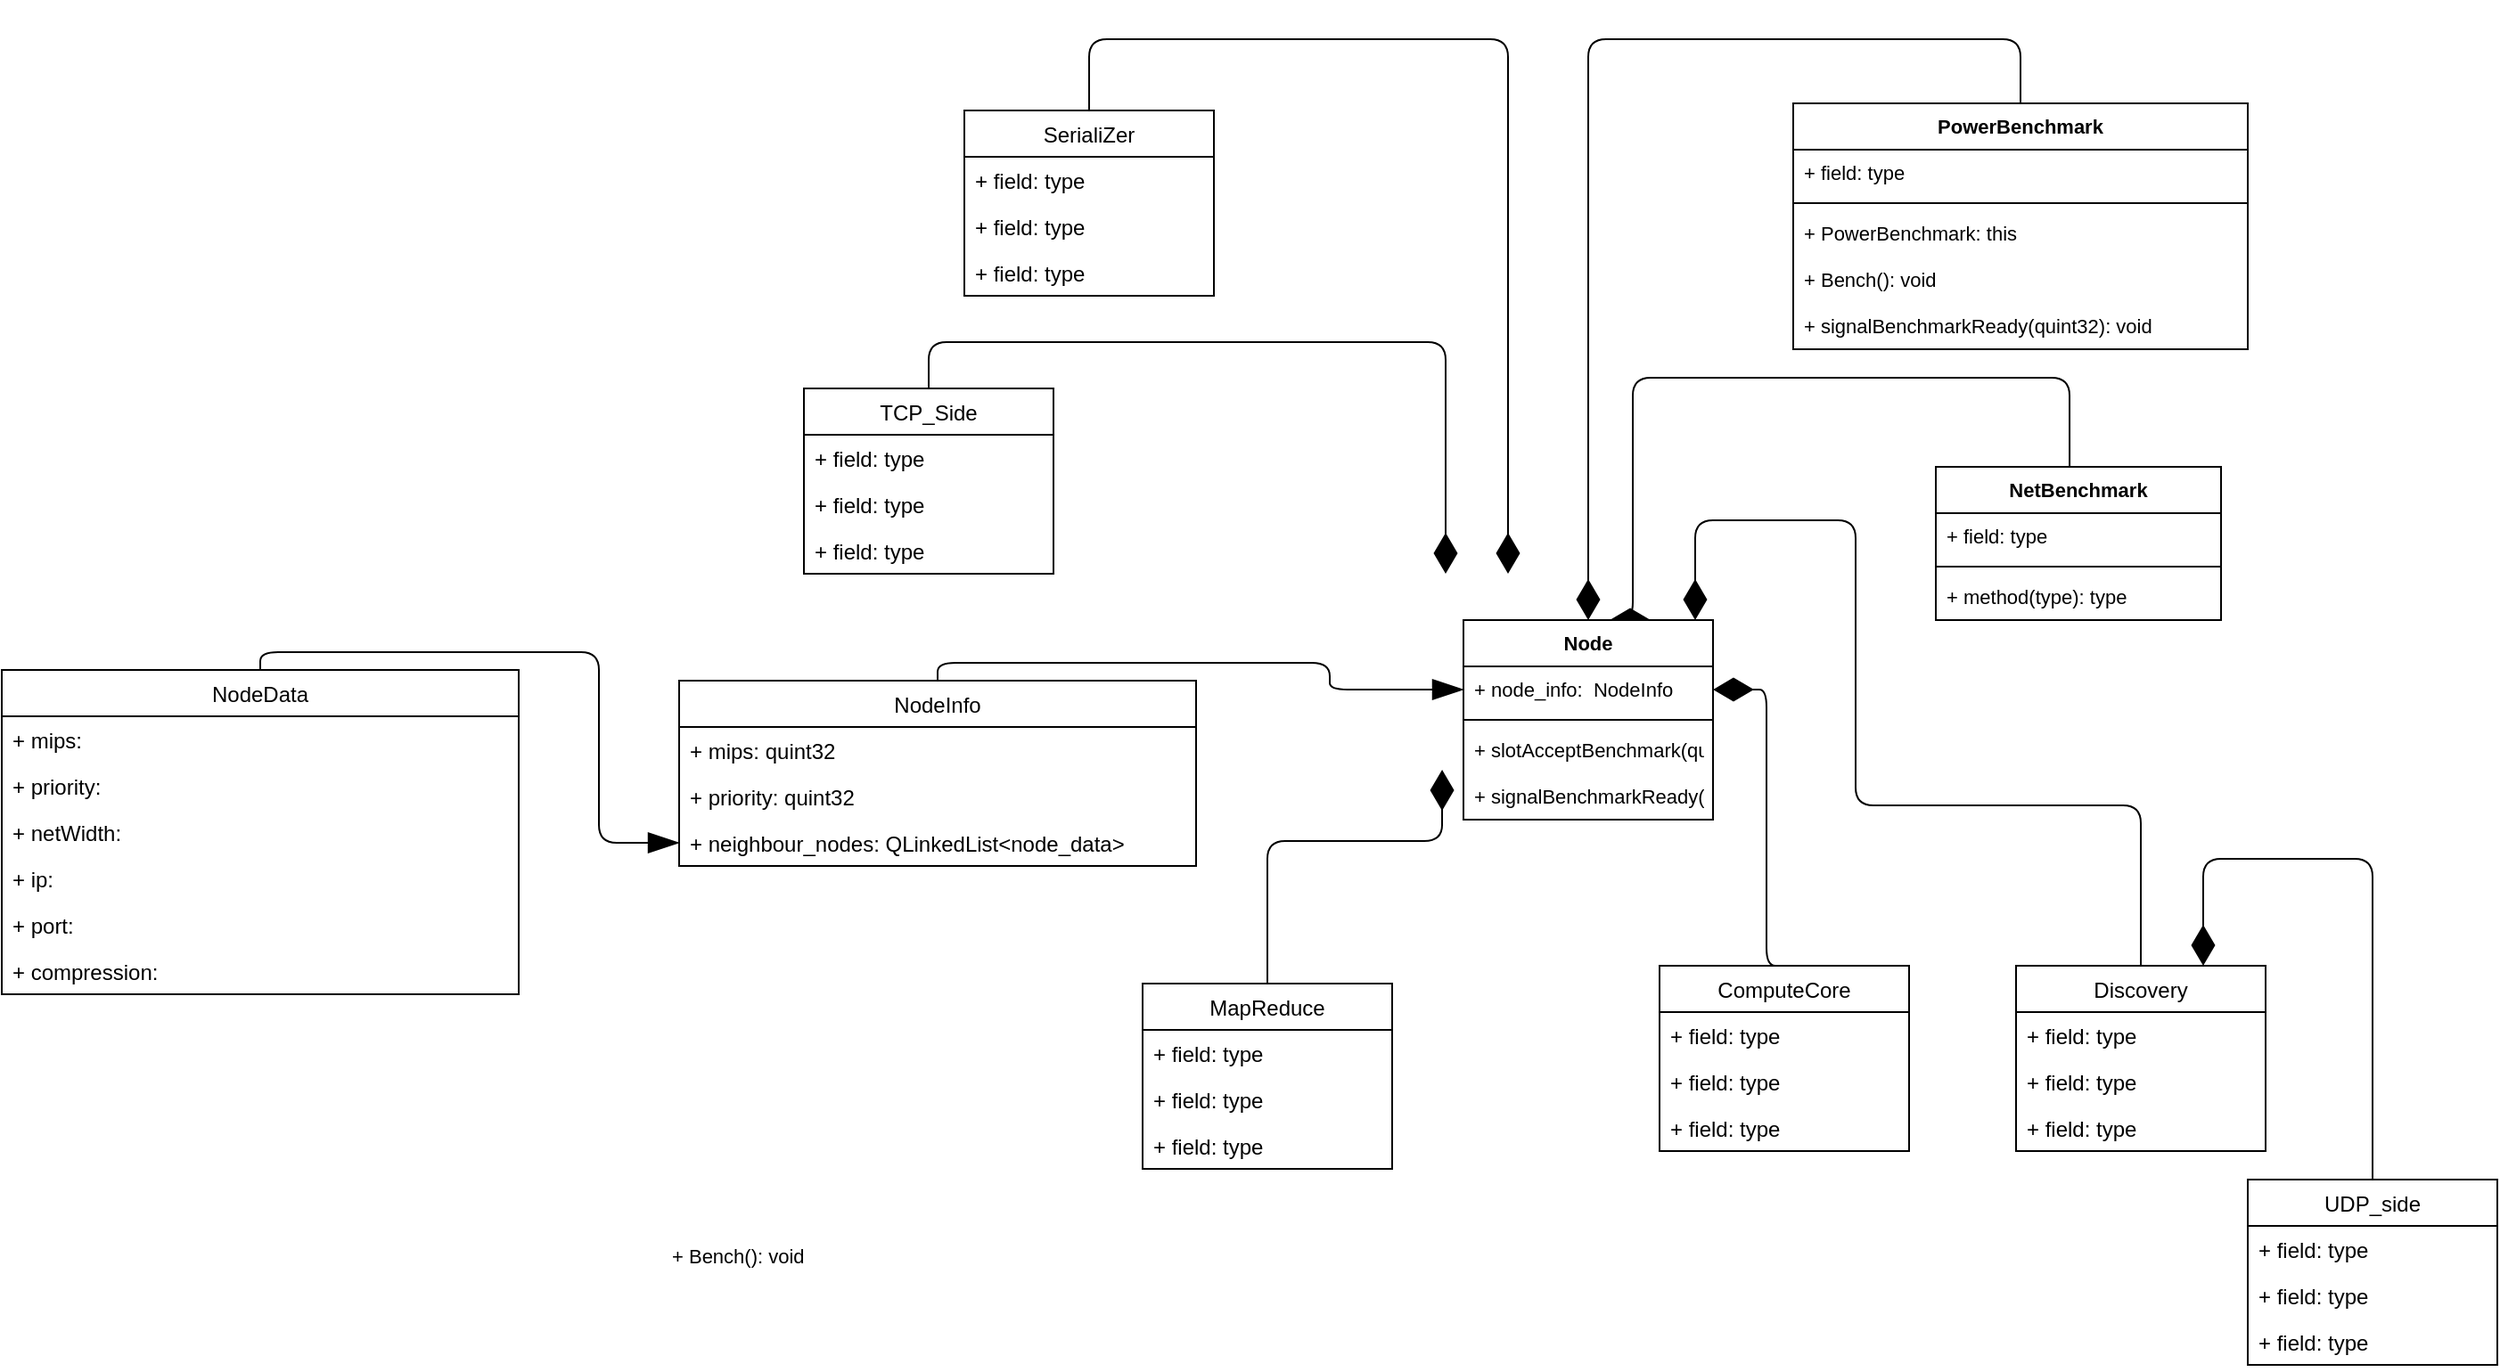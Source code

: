 <mxfile>
    <diagram id="0A1ZKgcpwk-0AmmGYUhK" name="Page-1">
        <mxGraphModel dx="1806" dy="1639" grid="1" gridSize="10" guides="1" tooltips="1" connect="1" arrows="1" fold="1" page="1" pageScale="1" pageWidth="850" pageHeight="1100" math="0" shadow="0">
            <root>
                <mxCell id="0"/>
                <mxCell id="1" parent="0"/>
                <mxCell id="45" style="edgeStyle=orthogonalEdgeStyle;shape=connector;rounded=1;html=1;exitX=0.5;exitY=0;exitDx=0;exitDy=0;entryX=-0.014;entryY=1.231;entryDx=0;entryDy=0;entryPerimeter=0;labelBackgroundColor=default;strokeColor=default;fontFamily=Helvetica;fontSize=11;fontColor=default;endArrow=diamondThin;endFill=1;startSize=20;endSize=20;" edge="1" parent="1" source="6">
                    <mxGeometry relative="1" as="geometry">
                        <mxPoint x="68.04" y="180.006" as="targetPoint"/>
                        <Array as="points">
                            <mxPoint x="-30" y="220"/>
                            <mxPoint x="68" y="220"/>
                        </Array>
                    </mxGeometry>
                </mxCell>
                <mxCell id="6" value="MapReduce" style="swimlane;fontStyle=0;childLayout=stackLayout;horizontal=1;startSize=26;fillColor=none;horizontalStack=0;resizeParent=1;resizeParentMax=0;resizeLast=0;collapsible=1;marginBottom=0;" vertex="1" parent="1">
                    <mxGeometry x="-100" y="300" width="140" height="104" as="geometry"/>
                </mxCell>
                <mxCell id="7" value="+ field: type" style="text;strokeColor=none;fillColor=none;align=left;verticalAlign=top;spacingLeft=4;spacingRight=4;overflow=hidden;rotatable=0;points=[[0,0.5],[1,0.5]];portConstraint=eastwest;" vertex="1" parent="6">
                    <mxGeometry y="26" width="140" height="26" as="geometry"/>
                </mxCell>
                <mxCell id="8" value="+ field: type" style="text;strokeColor=none;fillColor=none;align=left;verticalAlign=top;spacingLeft=4;spacingRight=4;overflow=hidden;rotatable=0;points=[[0,0.5],[1,0.5]];portConstraint=eastwest;" vertex="1" parent="6">
                    <mxGeometry y="52" width="140" height="26" as="geometry"/>
                </mxCell>
                <mxCell id="9" value="+ field: type" style="text;strokeColor=none;fillColor=none;align=left;verticalAlign=top;spacingLeft=4;spacingRight=4;overflow=hidden;rotatable=0;points=[[0,0.5],[1,0.5]];portConstraint=eastwest;" vertex="1" parent="6">
                    <mxGeometry y="78" width="140" height="26" as="geometry"/>
                </mxCell>
                <mxCell id="46" style="edgeStyle=orthogonalEdgeStyle;shape=connector;rounded=1;html=1;exitX=0.5;exitY=0;exitDx=0;exitDy=0;entryX=1;entryY=0.5;entryDx=0;entryDy=0;labelBackgroundColor=default;strokeColor=default;fontFamily=Helvetica;fontSize=11;fontColor=default;endArrow=diamondThin;endFill=1;startSize=20;endSize=20;" edge="1" parent="1" source="10" target="77">
                    <mxGeometry relative="1" as="geometry">
                        <mxPoint x="210" y="79.984" as="targetPoint"/>
                        <Array as="points">
                            <mxPoint x="250" y="290"/>
                            <mxPoint x="250" y="135"/>
                        </Array>
                    </mxGeometry>
                </mxCell>
                <mxCell id="10" value="ComputeCore" style="swimlane;fontStyle=0;childLayout=stackLayout;horizontal=1;startSize=26;fillColor=none;horizontalStack=0;resizeParent=1;resizeParentMax=0;resizeLast=0;collapsible=1;marginBottom=0;" vertex="1" parent="1">
                    <mxGeometry x="190" y="290" width="140" height="104" as="geometry"/>
                </mxCell>
                <mxCell id="11" value="+ field: type" style="text;strokeColor=none;fillColor=none;align=left;verticalAlign=top;spacingLeft=4;spacingRight=4;overflow=hidden;rotatable=0;points=[[0,0.5],[1,0.5]];portConstraint=eastwest;" vertex="1" parent="10">
                    <mxGeometry y="26" width="140" height="26" as="geometry"/>
                </mxCell>
                <mxCell id="12" value="+ field: type" style="text;strokeColor=none;fillColor=none;align=left;verticalAlign=top;spacingLeft=4;spacingRight=4;overflow=hidden;rotatable=0;points=[[0,0.5],[1,0.5]];portConstraint=eastwest;" vertex="1" parent="10">
                    <mxGeometry y="52" width="140" height="26" as="geometry"/>
                </mxCell>
                <mxCell id="13" value="+ field: type" style="text;strokeColor=none;fillColor=none;align=left;verticalAlign=top;spacingLeft=4;spacingRight=4;overflow=hidden;rotatable=0;points=[[0,0.5],[1,0.5]];portConstraint=eastwest;" vertex="1" parent="10">
                    <mxGeometry y="78" width="140" height="26" as="geometry"/>
                </mxCell>
                <mxCell id="42" style="edgeStyle=orthogonalEdgeStyle;shape=connector;rounded=1;html=1;exitX=0.5;exitY=0;exitDx=0;exitDy=0;labelBackgroundColor=default;strokeColor=default;fontFamily=Helvetica;fontSize=11;fontColor=default;endArrow=diamondThin;endFill=1;startSize=20;endSize=20;" edge="1" parent="1" source="14" target="76">
                    <mxGeometry relative="1" as="geometry">
                        <mxPoint x="210" y="70.0" as="targetPoint"/>
                        <Array as="points">
                            <mxPoint x="460" y="200"/>
                            <mxPoint x="300" y="200"/>
                            <mxPoint x="300" y="40"/>
                            <mxPoint x="210" y="40"/>
                        </Array>
                    </mxGeometry>
                </mxCell>
                <mxCell id="14" value="Discovery" style="swimlane;fontStyle=0;childLayout=stackLayout;horizontal=1;startSize=26;fillColor=none;horizontalStack=0;resizeParent=1;resizeParentMax=0;resizeLast=0;collapsible=1;marginBottom=0;" vertex="1" parent="1">
                    <mxGeometry x="390" y="290" width="140" height="104" as="geometry"/>
                </mxCell>
                <mxCell id="15" value="+ field: type" style="text;strokeColor=none;fillColor=none;align=left;verticalAlign=top;spacingLeft=4;spacingRight=4;overflow=hidden;rotatable=0;points=[[0,0.5],[1,0.5]];portConstraint=eastwest;" vertex="1" parent="14">
                    <mxGeometry y="26" width="140" height="26" as="geometry"/>
                </mxCell>
                <mxCell id="16" value="+ field: type" style="text;strokeColor=none;fillColor=none;align=left;verticalAlign=top;spacingLeft=4;spacingRight=4;overflow=hidden;rotatable=0;points=[[0,0.5],[1,0.5]];portConstraint=eastwest;" vertex="1" parent="14">
                    <mxGeometry y="52" width="140" height="26" as="geometry"/>
                </mxCell>
                <mxCell id="17" value="+ field: type" style="text;strokeColor=none;fillColor=none;align=left;verticalAlign=top;spacingLeft=4;spacingRight=4;overflow=hidden;rotatable=0;points=[[0,0.5],[1,0.5]];portConstraint=eastwest;" vertex="1" parent="14">
                    <mxGeometry y="78" width="140" height="26" as="geometry"/>
                </mxCell>
                <mxCell id="43" style="edgeStyle=orthogonalEdgeStyle;shape=connector;rounded=1;html=1;exitX=0.5;exitY=0;exitDx=0;exitDy=0;entryX=0.75;entryY=0;entryDx=0;entryDy=0;labelBackgroundColor=default;strokeColor=default;fontFamily=Helvetica;fontSize=11;fontColor=default;endArrow=diamondThin;endFill=1;startSize=20;endSize=20;" edge="1" parent="1" source="18" target="14">
                    <mxGeometry relative="1" as="geometry">
                        <Array as="points">
                            <mxPoint x="540" y="230"/>
                            <mxPoint x="335" y="230"/>
                        </Array>
                    </mxGeometry>
                </mxCell>
                <mxCell id="18" value="UDP_side" style="swimlane;fontStyle=0;childLayout=stackLayout;horizontal=1;startSize=26;fillColor=none;horizontalStack=0;resizeParent=1;resizeParentMax=0;resizeLast=0;collapsible=1;marginBottom=0;" vertex="1" parent="1">
                    <mxGeometry x="520" y="410" width="140" height="104" as="geometry"/>
                </mxCell>
                <mxCell id="19" value="+ field: type" style="text;strokeColor=none;fillColor=none;align=left;verticalAlign=top;spacingLeft=4;spacingRight=4;overflow=hidden;rotatable=0;points=[[0,0.5],[1,0.5]];portConstraint=eastwest;" vertex="1" parent="18">
                    <mxGeometry y="26" width="140" height="26" as="geometry"/>
                </mxCell>
                <mxCell id="20" value="+ field: type" style="text;strokeColor=none;fillColor=none;align=left;verticalAlign=top;spacingLeft=4;spacingRight=4;overflow=hidden;rotatable=0;points=[[0,0.5],[1,0.5]];portConstraint=eastwest;" vertex="1" parent="18">
                    <mxGeometry y="52" width="140" height="26" as="geometry"/>
                </mxCell>
                <mxCell id="21" value="+ field: type" style="text;strokeColor=none;fillColor=none;align=left;verticalAlign=top;spacingLeft=4;spacingRight=4;overflow=hidden;rotatable=0;points=[[0,0.5],[1,0.5]];portConstraint=eastwest;" vertex="1" parent="18">
                    <mxGeometry y="78" width="140" height="26" as="geometry"/>
                </mxCell>
                <mxCell id="44" style="edgeStyle=orthogonalEdgeStyle;shape=connector;rounded=1;html=1;exitX=0.5;exitY=0;exitDx=0;exitDy=0;labelBackgroundColor=default;strokeColor=default;fontFamily=Helvetica;fontSize=11;fontColor=default;endArrow=diamondThin;endFill=1;startSize=20;endSize=20;entryX=0;entryY=0;entryDx=0;entryDy=0;" edge="1" parent="1" source="22">
                    <mxGeometry relative="1" as="geometry">
                        <mxPoint x="70" y="70.0" as="targetPoint"/>
                        <Array as="points">
                            <mxPoint x="-220" y="-60"/>
                            <mxPoint x="70" y="-60"/>
                        </Array>
                    </mxGeometry>
                </mxCell>
                <mxCell id="22" value="TCP_Side" style="swimlane;fontStyle=0;childLayout=stackLayout;horizontal=1;startSize=26;fillColor=none;horizontalStack=0;resizeParent=1;resizeParentMax=0;resizeLast=0;collapsible=1;marginBottom=0;" vertex="1" parent="1">
                    <mxGeometry x="-290" y="-34" width="140" height="104" as="geometry"/>
                </mxCell>
                <mxCell id="23" value="+ field: type" style="text;strokeColor=none;fillColor=none;align=left;verticalAlign=top;spacingLeft=4;spacingRight=4;overflow=hidden;rotatable=0;points=[[0,0.5],[1,0.5]];portConstraint=eastwest;" vertex="1" parent="22">
                    <mxGeometry y="26" width="140" height="26" as="geometry"/>
                </mxCell>
                <mxCell id="24" value="+ field: type" style="text;strokeColor=none;fillColor=none;align=left;verticalAlign=top;spacingLeft=4;spacingRight=4;overflow=hidden;rotatable=0;points=[[0,0.5],[1,0.5]];portConstraint=eastwest;" vertex="1" parent="22">
                    <mxGeometry y="52" width="140" height="26" as="geometry"/>
                </mxCell>
                <mxCell id="25" value="+ field: type" style="text;strokeColor=none;fillColor=none;align=left;verticalAlign=top;spacingLeft=4;spacingRight=4;overflow=hidden;rotatable=0;points=[[0,0.5],[1,0.5]];portConstraint=eastwest;" vertex="1" parent="22">
                    <mxGeometry y="78" width="140" height="26" as="geometry"/>
                </mxCell>
                <mxCell id="41" style="edgeStyle=orthogonalEdgeStyle;shape=connector;rounded=1;html=1;exitX=0.5;exitY=0;exitDx=0;exitDy=0;entryX=0.25;entryY=0;entryDx=0;entryDy=0;labelBackgroundColor=default;strokeColor=default;fontFamily=Helvetica;fontSize=11;fontColor=default;endArrow=diamondThin;endFill=1;startSize=20;endSize=20;" edge="1" parent="1" source="26">
                    <mxGeometry relative="1" as="geometry">
                        <mxPoint x="105" y="70.0" as="targetPoint"/>
                        <Array as="points">
                            <mxPoint x="-130" y="-230"/>
                            <mxPoint x="105" y="-230"/>
                        </Array>
                    </mxGeometry>
                </mxCell>
                <mxCell id="26" value="SerialiZer" style="swimlane;fontStyle=0;childLayout=stackLayout;horizontal=1;startSize=26;fillColor=none;horizontalStack=0;resizeParent=1;resizeParentMax=0;resizeLast=0;collapsible=1;marginBottom=0;" vertex="1" parent="1">
                    <mxGeometry x="-200" y="-190" width="140" height="104" as="geometry"/>
                </mxCell>
                <mxCell id="27" value="+ field: type" style="text;strokeColor=none;fillColor=none;align=left;verticalAlign=top;spacingLeft=4;spacingRight=4;overflow=hidden;rotatable=0;points=[[0,0.5],[1,0.5]];portConstraint=eastwest;" vertex="1" parent="26">
                    <mxGeometry y="26" width="140" height="26" as="geometry"/>
                </mxCell>
                <mxCell id="28" value="+ field: type" style="text;strokeColor=none;fillColor=none;align=left;verticalAlign=top;spacingLeft=4;spacingRight=4;overflow=hidden;rotatable=0;points=[[0,0.5],[1,0.5]];portConstraint=eastwest;" vertex="1" parent="26">
                    <mxGeometry y="52" width="140" height="26" as="geometry"/>
                </mxCell>
                <mxCell id="29" value="+ field: type" style="text;strokeColor=none;fillColor=none;align=left;verticalAlign=top;spacingLeft=4;spacingRight=4;overflow=hidden;rotatable=0;points=[[0,0.5],[1,0.5]];portConstraint=eastwest;" vertex="1" parent="26">
                    <mxGeometry y="78" width="140" height="26" as="geometry"/>
                </mxCell>
                <mxCell id="40" style="edgeStyle=orthogonalEdgeStyle;shape=connector;rounded=1;html=1;exitX=0.469;exitY=0;exitDx=0;exitDy=0;labelBackgroundColor=default;strokeColor=default;fontFamily=Helvetica;fontSize=11;fontColor=default;endArrow=diamondThin;endFill=1;startSize=20;endSize=20;exitPerimeter=0;entryX=0.75;entryY=0;entryDx=0;entryDy=0;" edge="1" parent="1" source="64" target="76">
                    <mxGeometry relative="1" as="geometry">
                        <mxPoint x="175" y="70" as="targetPoint"/>
                        <Array as="points">
                            <mxPoint x="420" y="-40"/>
                            <mxPoint x="175" y="-40"/>
                            <mxPoint x="175" y="96"/>
                        </Array>
                    </mxGeometry>
                </mxCell>
                <mxCell id="38" style="edgeStyle=orthogonalEdgeStyle;html=1;endArrow=diamondThin;endFill=1;endSize=20;startSize=20;entryX=0.5;entryY=0;entryDx=0;entryDy=0;exitX=0.5;exitY=0;exitDx=0;exitDy=0;" edge="1" parent="1" source="68" target="76">
                    <mxGeometry relative="1" as="geometry">
                        <mxPoint x="140" y="70.0" as="targetPoint"/>
                        <Array as="points">
                            <mxPoint x="392" y="-230"/>
                            <mxPoint x="150" y="-230"/>
                        </Array>
                    </mxGeometry>
                </mxCell>
                <mxCell id="52" style="edgeStyle=orthogonalEdgeStyle;shape=connector;rounded=1;html=1;exitX=0.5;exitY=0;exitDx=0;exitDy=0;labelBackgroundColor=default;strokeColor=default;fontFamily=Helvetica;fontSize=11;fontColor=default;endArrow=blockThin;endFill=1;startSize=15;endSize=15;entryX=0;entryY=0.5;entryDx=0;entryDy=0;" edge="1" parent="1" source="48" target="77">
                    <mxGeometry relative="1" as="geometry">
                        <mxPoint x="50" y="110" as="targetPoint"/>
                    </mxGeometry>
                </mxCell>
                <mxCell id="48" value="NodeInfo" style="swimlane;fontStyle=0;childLayout=stackLayout;horizontal=1;startSize=26;fillColor=none;horizontalStack=0;resizeParent=1;resizeParentMax=0;resizeLast=0;collapsible=1;marginBottom=0;" vertex="1" parent="1">
                    <mxGeometry x="-360" y="130" width="290" height="104" as="geometry"/>
                </mxCell>
                <mxCell id="49" value="+ mips: quint32" style="text;strokeColor=none;fillColor=none;align=left;verticalAlign=top;spacingLeft=4;spacingRight=4;overflow=hidden;rotatable=0;points=[[0,0.5],[1,0.5]];portConstraint=eastwest;" vertex="1" parent="48">
                    <mxGeometry y="26" width="290" height="26" as="geometry"/>
                </mxCell>
                <mxCell id="50" value="+ priority: quint32" style="text;strokeColor=none;fillColor=none;align=left;verticalAlign=top;spacingLeft=4;spacingRight=4;overflow=hidden;rotatable=0;points=[[0,0.5],[1,0.5]];portConstraint=eastwest;" vertex="1" parent="48">
                    <mxGeometry y="52" width="290" height="26" as="geometry"/>
                </mxCell>
                <mxCell id="51" value="+ neighbour_nodes: QLinkedList&lt;node_data&gt;" style="text;strokeColor=none;fillColor=none;align=left;verticalAlign=top;spacingLeft=4;spacingRight=4;overflow=hidden;rotatable=0;points=[[0,0.5],[1,0.5]];portConstraint=eastwest;" vertex="1" parent="48">
                    <mxGeometry y="78" width="290" height="26" as="geometry"/>
                </mxCell>
                <mxCell id="63" style="edgeStyle=orthogonalEdgeStyle;shape=connector;rounded=1;html=1;exitX=0.5;exitY=0;exitDx=0;exitDy=0;entryX=0;entryY=0.5;entryDx=0;entryDy=0;labelBackgroundColor=default;strokeColor=default;fontFamily=Helvetica;fontSize=11;fontColor=default;endArrow=blockThin;endFill=1;startSize=15;endSize=15;" edge="1" parent="1" source="55" target="51">
                    <mxGeometry relative="1" as="geometry"/>
                </mxCell>
                <mxCell id="55" value="NodeData" style="swimlane;fontStyle=0;childLayout=stackLayout;horizontal=1;startSize=26;fillColor=none;horizontalStack=0;resizeParent=1;resizeParentMax=0;resizeLast=0;collapsible=1;marginBottom=0;" vertex="1" parent="1">
                    <mxGeometry x="-740" y="124" width="290" height="182" as="geometry"/>
                </mxCell>
                <mxCell id="56" value="+ mips: " style="text;strokeColor=none;fillColor=none;align=left;verticalAlign=top;spacingLeft=4;spacingRight=4;overflow=hidden;rotatable=0;points=[[0,0.5],[1,0.5]];portConstraint=eastwest;" vertex="1" parent="55">
                    <mxGeometry y="26" width="290" height="26" as="geometry"/>
                </mxCell>
                <mxCell id="57" value="+ priority: " style="text;strokeColor=none;fillColor=none;align=left;verticalAlign=top;spacingLeft=4;spacingRight=4;overflow=hidden;rotatable=0;points=[[0,0.5],[1,0.5]];portConstraint=eastwest;" vertex="1" parent="55">
                    <mxGeometry y="52" width="290" height="26" as="geometry"/>
                </mxCell>
                <mxCell id="59" value="+ netWidth: " style="text;strokeColor=none;fillColor=none;align=left;verticalAlign=top;spacingLeft=4;spacingRight=4;overflow=hidden;rotatable=0;points=[[0,0.5],[1,0.5]];portConstraint=eastwest;" vertex="1" parent="55">
                    <mxGeometry y="78" width="290" height="26" as="geometry"/>
                </mxCell>
                <mxCell id="60" value="+ ip: " style="text;strokeColor=none;fillColor=none;align=left;verticalAlign=top;spacingLeft=4;spacingRight=4;overflow=hidden;rotatable=0;points=[[0,0.5],[1,0.5]];portConstraint=eastwest;" vertex="1" parent="55">
                    <mxGeometry y="104" width="290" height="26" as="geometry"/>
                </mxCell>
                <mxCell id="61" value="+ port: " style="text;strokeColor=none;fillColor=none;align=left;verticalAlign=top;spacingLeft=4;spacingRight=4;overflow=hidden;rotatable=0;points=[[0,0.5],[1,0.5]];portConstraint=eastwest;" vertex="1" parent="55">
                    <mxGeometry y="130" width="290" height="26" as="geometry"/>
                </mxCell>
                <mxCell id="62" value="+ compression: " style="text;strokeColor=none;fillColor=none;align=left;verticalAlign=top;spacingLeft=4;spacingRight=4;overflow=hidden;rotatable=0;points=[[0,0.5],[1,0.5]];portConstraint=eastwest;" vertex="1" parent="55">
                    <mxGeometry y="156" width="290" height="26" as="geometry"/>
                </mxCell>
                <mxCell id="64" value="NetBenchmark" style="swimlane;fontStyle=1;align=center;verticalAlign=top;childLayout=stackLayout;horizontal=1;startSize=26;horizontalStack=0;resizeParent=1;resizeParentMax=0;resizeLast=0;collapsible=1;marginBottom=0;fontFamily=Helvetica;fontSize=11;fontColor=default;" vertex="1" parent="1">
                    <mxGeometry x="345" y="10" width="160" height="86" as="geometry"/>
                </mxCell>
                <mxCell id="65" value="+ field: type" style="text;strokeColor=none;fillColor=none;align=left;verticalAlign=top;spacingLeft=4;spacingRight=4;overflow=hidden;rotatable=0;points=[[0,0.5],[1,0.5]];portConstraint=eastwest;fontFamily=Helvetica;fontSize=11;fontColor=default;" vertex="1" parent="64">
                    <mxGeometry y="26" width="160" height="26" as="geometry"/>
                </mxCell>
                <mxCell id="66" value="" style="line;strokeWidth=1;fillColor=none;align=left;verticalAlign=middle;spacingTop=-1;spacingLeft=3;spacingRight=3;rotatable=0;labelPosition=right;points=[];portConstraint=eastwest;strokeColor=inherit;fontFamily=Helvetica;fontSize=11;fontColor=default;" vertex="1" parent="64">
                    <mxGeometry y="52" width="160" height="8" as="geometry"/>
                </mxCell>
                <mxCell id="67" value="+ method(type): type" style="text;strokeColor=none;fillColor=none;align=left;verticalAlign=top;spacingLeft=4;spacingRight=4;overflow=hidden;rotatable=0;points=[[0,0.5],[1,0.5]];portConstraint=eastwest;fontFamily=Helvetica;fontSize=11;fontColor=default;" vertex="1" parent="64">
                    <mxGeometry y="60" width="160" height="26" as="geometry"/>
                </mxCell>
                <mxCell id="68" value="PowerBenchmark" style="swimlane;fontStyle=1;align=center;verticalAlign=top;childLayout=stackLayout;horizontal=1;startSize=26;horizontalStack=0;resizeParent=1;resizeParentMax=0;resizeLast=0;collapsible=1;marginBottom=0;fontFamily=Helvetica;fontSize=11;fontColor=default;" vertex="1" parent="1">
                    <mxGeometry x="265" y="-194" width="255" height="138" as="geometry"/>
                </mxCell>
                <mxCell id="69" value="+ field: type" style="text;strokeColor=none;fillColor=none;align=left;verticalAlign=top;spacingLeft=4;spacingRight=4;overflow=hidden;rotatable=0;points=[[0,0.5],[1,0.5]];portConstraint=eastwest;fontFamily=Helvetica;fontSize=11;fontColor=default;" vertex="1" parent="68">
                    <mxGeometry y="26" width="255" height="26" as="geometry"/>
                </mxCell>
                <mxCell id="70" value="" style="line;strokeWidth=1;fillColor=none;align=left;verticalAlign=middle;spacingTop=-1;spacingLeft=3;spacingRight=3;rotatable=0;labelPosition=right;points=[];portConstraint=eastwest;strokeColor=inherit;fontFamily=Helvetica;fontSize=11;fontColor=default;" vertex="1" parent="68">
                    <mxGeometry y="52" width="255" height="8" as="geometry"/>
                </mxCell>
                <mxCell id="71" value="+ PowerBenchmark: this" style="text;strokeColor=none;fillColor=none;align=left;verticalAlign=top;spacingLeft=4;spacingRight=4;overflow=hidden;rotatable=0;points=[[0,0.5],[1,0.5]];portConstraint=eastwest;fontFamily=Helvetica;fontSize=11;fontColor=default;" vertex="1" parent="68">
                    <mxGeometry y="60" width="255" height="26" as="geometry"/>
                </mxCell>
                <mxCell id="73" value="+ Bench(): void" style="text;strokeColor=none;fillColor=none;align=left;verticalAlign=top;spacingLeft=4;spacingRight=4;overflow=hidden;rotatable=0;points=[[0,0.5],[1,0.5]];portConstraint=eastwest;fontFamily=Helvetica;fontSize=11;fontColor=default;" vertex="1" parent="68">
                    <mxGeometry y="86" width="255" height="26" as="geometry"/>
                </mxCell>
                <mxCell id="74" value="+ signalBenchmarkReady(quint32): void" style="text;strokeColor=none;fillColor=none;align=left;verticalAlign=top;spacingLeft=4;spacingRight=4;overflow=hidden;rotatable=0;points=[[0,0.5],[1,0.5]];portConstraint=eastwest;fontFamily=Helvetica;fontSize=11;fontColor=default;" vertex="1" parent="68">
                    <mxGeometry y="112" width="255" height="26" as="geometry"/>
                </mxCell>
                <mxCell id="76" value="Node" style="swimlane;fontStyle=1;align=center;verticalAlign=top;childLayout=stackLayout;horizontal=1;startSize=26;horizontalStack=0;resizeParent=1;resizeParentMax=0;resizeLast=0;collapsible=1;marginBottom=0;fontFamily=Helvetica;fontSize=11;fontColor=default;" vertex="1" parent="1">
                    <mxGeometry x="80" y="96" width="140" height="112" as="geometry"/>
                </mxCell>
                <mxCell id="77" value="+ node_info:  NodeInfo" style="text;strokeColor=none;fillColor=none;align=left;verticalAlign=top;spacingLeft=4;spacingRight=4;overflow=hidden;rotatable=0;points=[[0,0.5],[1,0.5]];portConstraint=eastwest;fontFamily=Helvetica;fontSize=11;fontColor=default;" vertex="1" parent="76">
                    <mxGeometry y="26" width="140" height="26" as="geometry"/>
                </mxCell>
                <mxCell id="78" value="" style="line;strokeWidth=1;fillColor=none;align=left;verticalAlign=middle;spacingTop=-1;spacingLeft=3;spacingRight=3;rotatable=0;labelPosition=right;points=[];portConstraint=eastwest;strokeColor=inherit;fontFamily=Helvetica;fontSize=11;fontColor=default;" vertex="1" parent="76">
                    <mxGeometry y="52" width="140" height="8" as="geometry"/>
                </mxCell>
                <mxCell id="79" value="+ slotAcceptBenchmark(quint32): void" style="text;strokeColor=none;fillColor=none;align=left;verticalAlign=top;spacingLeft=4;spacingRight=4;overflow=hidden;rotatable=0;points=[[0,0.5],[1,0.5]];portConstraint=eastwest;fontFamily=Helvetica;fontSize=11;fontColor=default;" vertex="1" parent="76">
                    <mxGeometry y="60" width="140" height="26" as="geometry"/>
                </mxCell>
                <mxCell id="81" value="+ signalBenchmarkReady(quint32): void" style="text;strokeColor=none;fillColor=none;align=left;verticalAlign=top;spacingLeft=4;spacingRight=4;overflow=hidden;rotatable=0;points=[[0,0.5],[1,0.5]];portConstraint=eastwest;fontFamily=Helvetica;fontSize=11;fontColor=default;" vertex="1" parent="76">
                    <mxGeometry y="86" width="140" height="26" as="geometry"/>
                </mxCell>
                <mxCell id="80" value="+ Bench(): void" style="text;strokeColor=none;fillColor=none;align=left;verticalAlign=top;spacingLeft=4;spacingRight=4;overflow=hidden;rotatable=0;points=[[0,0.5],[1,0.5]];portConstraint=eastwest;fontFamily=Helvetica;fontSize=11;fontColor=default;" vertex="1" parent="1">
                    <mxGeometry x="-370" y="440" width="140" height="26" as="geometry"/>
                </mxCell>
            </root>
        </mxGraphModel>
    </diagram>
    <diagram id="RiIlcr52w0FCHlsdSoEb" name="Page-2">
        <mxGraphModel dx="1386" dy="782" grid="1" gridSize="10" guides="1" tooltips="1" connect="1" arrows="1" fold="1" page="1" pageScale="1" pageWidth="850" pageHeight="1100" math="0" shadow="0">
            <root>
                <mxCell id="0"/>
                <mxCell id="1" parent="0"/>
            </root>
        </mxGraphModel>
    </diagram>
</mxfile>